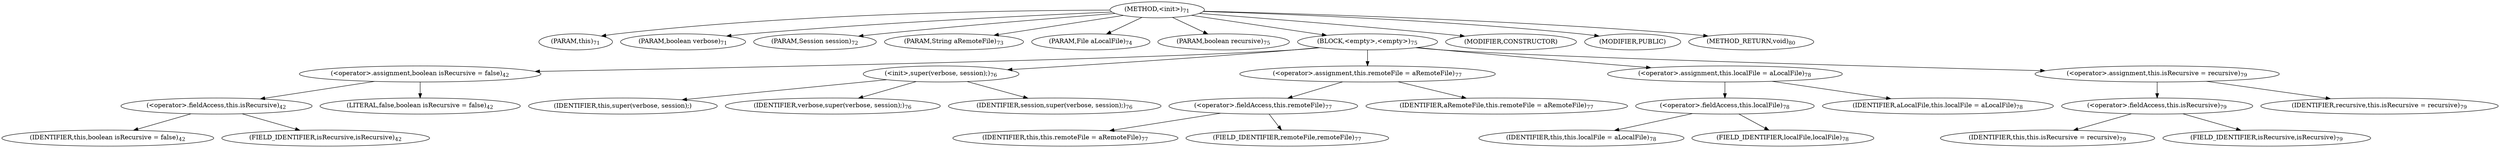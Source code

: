 digraph "&lt;init&gt;" {  
"89" [label = <(METHOD,&lt;init&gt;)<SUB>71</SUB>> ]
"8" [label = <(PARAM,this)<SUB>71</SUB>> ]
"90" [label = <(PARAM,boolean verbose)<SUB>71</SUB>> ]
"91" [label = <(PARAM,Session session)<SUB>72</SUB>> ]
"92" [label = <(PARAM,String aRemoteFile)<SUB>73</SUB>> ]
"93" [label = <(PARAM,File aLocalFile)<SUB>74</SUB>> ]
"94" [label = <(PARAM,boolean recursive)<SUB>75</SUB>> ]
"95" [label = <(BLOCK,&lt;empty&gt;,&lt;empty&gt;)<SUB>75</SUB>> ]
"96" [label = <(&lt;operator&gt;.assignment,boolean isRecursive = false)<SUB>42</SUB>> ]
"97" [label = <(&lt;operator&gt;.fieldAccess,this.isRecursive)<SUB>42</SUB>> ]
"98" [label = <(IDENTIFIER,this,boolean isRecursive = false)<SUB>42</SUB>> ]
"99" [label = <(FIELD_IDENTIFIER,isRecursive,isRecursive)<SUB>42</SUB>> ]
"100" [label = <(LITERAL,false,boolean isRecursive = false)<SUB>42</SUB>> ]
"101" [label = <(&lt;init&gt;,super(verbose, session);)<SUB>76</SUB>> ]
"7" [label = <(IDENTIFIER,this,super(verbose, session);)> ]
"102" [label = <(IDENTIFIER,verbose,super(verbose, session);)<SUB>76</SUB>> ]
"103" [label = <(IDENTIFIER,session,super(verbose, session);)<SUB>76</SUB>> ]
"104" [label = <(&lt;operator&gt;.assignment,this.remoteFile = aRemoteFile)<SUB>77</SUB>> ]
"105" [label = <(&lt;operator&gt;.fieldAccess,this.remoteFile)<SUB>77</SUB>> ]
"9" [label = <(IDENTIFIER,this,this.remoteFile = aRemoteFile)<SUB>77</SUB>> ]
"106" [label = <(FIELD_IDENTIFIER,remoteFile,remoteFile)<SUB>77</SUB>> ]
"107" [label = <(IDENTIFIER,aRemoteFile,this.remoteFile = aRemoteFile)<SUB>77</SUB>> ]
"108" [label = <(&lt;operator&gt;.assignment,this.localFile = aLocalFile)<SUB>78</SUB>> ]
"109" [label = <(&lt;operator&gt;.fieldAccess,this.localFile)<SUB>78</SUB>> ]
"10" [label = <(IDENTIFIER,this,this.localFile = aLocalFile)<SUB>78</SUB>> ]
"110" [label = <(FIELD_IDENTIFIER,localFile,localFile)<SUB>78</SUB>> ]
"111" [label = <(IDENTIFIER,aLocalFile,this.localFile = aLocalFile)<SUB>78</SUB>> ]
"112" [label = <(&lt;operator&gt;.assignment,this.isRecursive = recursive)<SUB>79</SUB>> ]
"113" [label = <(&lt;operator&gt;.fieldAccess,this.isRecursive)<SUB>79</SUB>> ]
"11" [label = <(IDENTIFIER,this,this.isRecursive = recursive)<SUB>79</SUB>> ]
"114" [label = <(FIELD_IDENTIFIER,isRecursive,isRecursive)<SUB>79</SUB>> ]
"115" [label = <(IDENTIFIER,recursive,this.isRecursive = recursive)<SUB>79</SUB>> ]
"116" [label = <(MODIFIER,CONSTRUCTOR)> ]
"117" [label = <(MODIFIER,PUBLIC)> ]
"118" [label = <(METHOD_RETURN,void)<SUB>80</SUB>> ]
  "89" -> "8" 
  "89" -> "90" 
  "89" -> "91" 
  "89" -> "92" 
  "89" -> "93" 
  "89" -> "94" 
  "89" -> "95" 
  "89" -> "116" 
  "89" -> "117" 
  "89" -> "118" 
  "95" -> "96" 
  "95" -> "101" 
  "95" -> "104" 
  "95" -> "108" 
  "95" -> "112" 
  "96" -> "97" 
  "96" -> "100" 
  "97" -> "98" 
  "97" -> "99" 
  "101" -> "7" 
  "101" -> "102" 
  "101" -> "103" 
  "104" -> "105" 
  "104" -> "107" 
  "105" -> "9" 
  "105" -> "106" 
  "108" -> "109" 
  "108" -> "111" 
  "109" -> "10" 
  "109" -> "110" 
  "112" -> "113" 
  "112" -> "115" 
  "113" -> "11" 
  "113" -> "114" 
}
